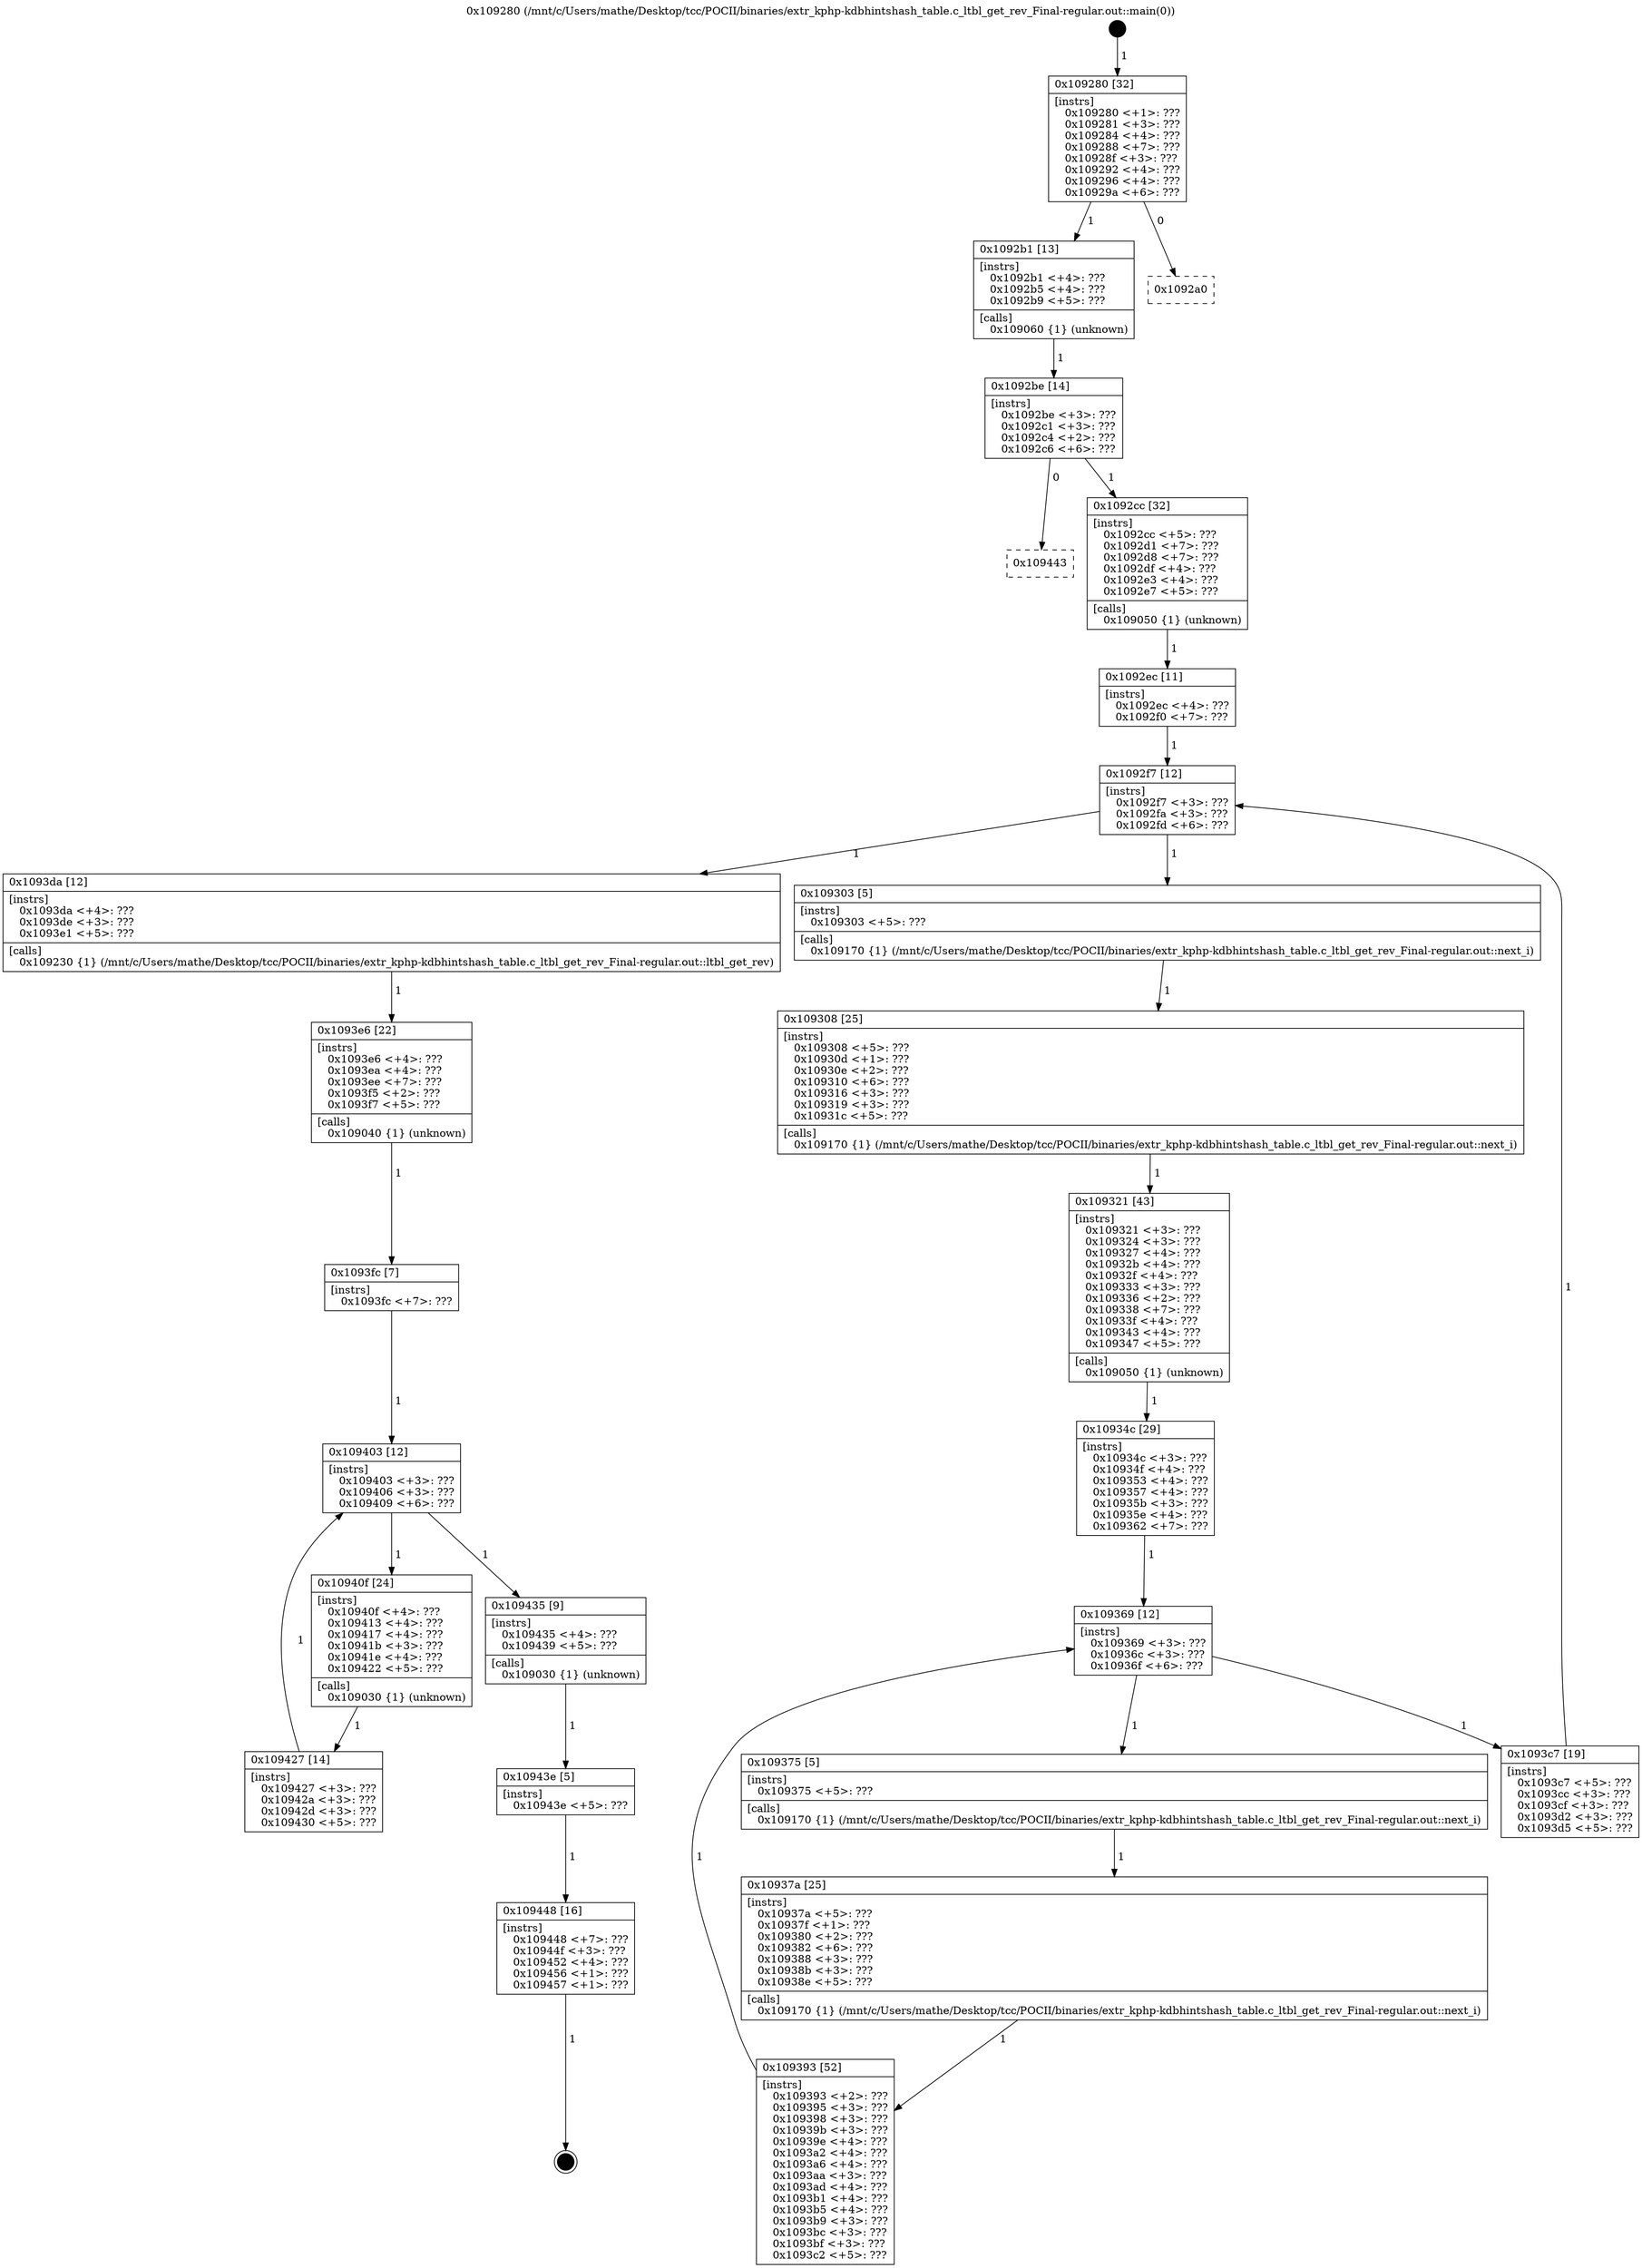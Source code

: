 digraph "0x109280" {
  label = "0x109280 (/mnt/c/Users/mathe/Desktop/tcc/POCII/binaries/extr_kphp-kdbhintshash_table.c_ltbl_get_rev_Final-regular.out::main(0))"
  labelloc = "t"
  node[shape=record]

  Entry [label="",width=0.3,height=0.3,shape=circle,fillcolor=black,style=filled]
  "0x109280" [label="{
     0x109280 [32]\l
     | [instrs]\l
     &nbsp;&nbsp;0x109280 \<+1\>: ???\l
     &nbsp;&nbsp;0x109281 \<+3\>: ???\l
     &nbsp;&nbsp;0x109284 \<+4\>: ???\l
     &nbsp;&nbsp;0x109288 \<+7\>: ???\l
     &nbsp;&nbsp;0x10928f \<+3\>: ???\l
     &nbsp;&nbsp;0x109292 \<+4\>: ???\l
     &nbsp;&nbsp;0x109296 \<+4\>: ???\l
     &nbsp;&nbsp;0x10929a \<+6\>: ???\l
  }"]
  "0x1092b1" [label="{
     0x1092b1 [13]\l
     | [instrs]\l
     &nbsp;&nbsp;0x1092b1 \<+4\>: ???\l
     &nbsp;&nbsp;0x1092b5 \<+4\>: ???\l
     &nbsp;&nbsp;0x1092b9 \<+5\>: ???\l
     | [calls]\l
     &nbsp;&nbsp;0x109060 \{1\} (unknown)\l
  }"]
  "0x1092a0" [label="{
     0x1092a0\l
  }", style=dashed]
  "0x1092be" [label="{
     0x1092be [14]\l
     | [instrs]\l
     &nbsp;&nbsp;0x1092be \<+3\>: ???\l
     &nbsp;&nbsp;0x1092c1 \<+3\>: ???\l
     &nbsp;&nbsp;0x1092c4 \<+2\>: ???\l
     &nbsp;&nbsp;0x1092c6 \<+6\>: ???\l
  }"]
  "0x109443" [label="{
     0x109443\l
  }", style=dashed]
  "0x1092cc" [label="{
     0x1092cc [32]\l
     | [instrs]\l
     &nbsp;&nbsp;0x1092cc \<+5\>: ???\l
     &nbsp;&nbsp;0x1092d1 \<+7\>: ???\l
     &nbsp;&nbsp;0x1092d8 \<+7\>: ???\l
     &nbsp;&nbsp;0x1092df \<+4\>: ???\l
     &nbsp;&nbsp;0x1092e3 \<+4\>: ???\l
     &nbsp;&nbsp;0x1092e7 \<+5\>: ???\l
     | [calls]\l
     &nbsp;&nbsp;0x109050 \{1\} (unknown)\l
  }"]
  Exit [label="",width=0.3,height=0.3,shape=circle,fillcolor=black,style=filled,peripheries=2]
  "0x1092f7" [label="{
     0x1092f7 [12]\l
     | [instrs]\l
     &nbsp;&nbsp;0x1092f7 \<+3\>: ???\l
     &nbsp;&nbsp;0x1092fa \<+3\>: ???\l
     &nbsp;&nbsp;0x1092fd \<+6\>: ???\l
  }"]
  "0x1093da" [label="{
     0x1093da [12]\l
     | [instrs]\l
     &nbsp;&nbsp;0x1093da \<+4\>: ???\l
     &nbsp;&nbsp;0x1093de \<+3\>: ???\l
     &nbsp;&nbsp;0x1093e1 \<+5\>: ???\l
     | [calls]\l
     &nbsp;&nbsp;0x109230 \{1\} (/mnt/c/Users/mathe/Desktop/tcc/POCII/binaries/extr_kphp-kdbhintshash_table.c_ltbl_get_rev_Final-regular.out::ltbl_get_rev)\l
  }"]
  "0x109303" [label="{
     0x109303 [5]\l
     | [instrs]\l
     &nbsp;&nbsp;0x109303 \<+5\>: ???\l
     | [calls]\l
     &nbsp;&nbsp;0x109170 \{1\} (/mnt/c/Users/mathe/Desktop/tcc/POCII/binaries/extr_kphp-kdbhintshash_table.c_ltbl_get_rev_Final-regular.out::next_i)\l
  }"]
  "0x109308" [label="{
     0x109308 [25]\l
     | [instrs]\l
     &nbsp;&nbsp;0x109308 \<+5\>: ???\l
     &nbsp;&nbsp;0x10930d \<+1\>: ???\l
     &nbsp;&nbsp;0x10930e \<+2\>: ???\l
     &nbsp;&nbsp;0x109310 \<+6\>: ???\l
     &nbsp;&nbsp;0x109316 \<+3\>: ???\l
     &nbsp;&nbsp;0x109319 \<+3\>: ???\l
     &nbsp;&nbsp;0x10931c \<+5\>: ???\l
     | [calls]\l
     &nbsp;&nbsp;0x109170 \{1\} (/mnt/c/Users/mathe/Desktop/tcc/POCII/binaries/extr_kphp-kdbhintshash_table.c_ltbl_get_rev_Final-regular.out::next_i)\l
  }"]
  "0x109321" [label="{
     0x109321 [43]\l
     | [instrs]\l
     &nbsp;&nbsp;0x109321 \<+3\>: ???\l
     &nbsp;&nbsp;0x109324 \<+3\>: ???\l
     &nbsp;&nbsp;0x109327 \<+4\>: ???\l
     &nbsp;&nbsp;0x10932b \<+4\>: ???\l
     &nbsp;&nbsp;0x10932f \<+4\>: ???\l
     &nbsp;&nbsp;0x109333 \<+3\>: ???\l
     &nbsp;&nbsp;0x109336 \<+2\>: ???\l
     &nbsp;&nbsp;0x109338 \<+7\>: ???\l
     &nbsp;&nbsp;0x10933f \<+4\>: ???\l
     &nbsp;&nbsp;0x109343 \<+4\>: ???\l
     &nbsp;&nbsp;0x109347 \<+5\>: ???\l
     | [calls]\l
     &nbsp;&nbsp;0x109050 \{1\} (unknown)\l
  }"]
  "0x109369" [label="{
     0x109369 [12]\l
     | [instrs]\l
     &nbsp;&nbsp;0x109369 \<+3\>: ???\l
     &nbsp;&nbsp;0x10936c \<+3\>: ???\l
     &nbsp;&nbsp;0x10936f \<+6\>: ???\l
  }"]
  "0x1093c7" [label="{
     0x1093c7 [19]\l
     | [instrs]\l
     &nbsp;&nbsp;0x1093c7 \<+5\>: ???\l
     &nbsp;&nbsp;0x1093cc \<+3\>: ???\l
     &nbsp;&nbsp;0x1093cf \<+3\>: ???\l
     &nbsp;&nbsp;0x1093d2 \<+3\>: ???\l
     &nbsp;&nbsp;0x1093d5 \<+5\>: ???\l
  }"]
  "0x109375" [label="{
     0x109375 [5]\l
     | [instrs]\l
     &nbsp;&nbsp;0x109375 \<+5\>: ???\l
     | [calls]\l
     &nbsp;&nbsp;0x109170 \{1\} (/mnt/c/Users/mathe/Desktop/tcc/POCII/binaries/extr_kphp-kdbhintshash_table.c_ltbl_get_rev_Final-regular.out::next_i)\l
  }"]
  "0x10937a" [label="{
     0x10937a [25]\l
     | [instrs]\l
     &nbsp;&nbsp;0x10937a \<+5\>: ???\l
     &nbsp;&nbsp;0x10937f \<+1\>: ???\l
     &nbsp;&nbsp;0x109380 \<+2\>: ???\l
     &nbsp;&nbsp;0x109382 \<+6\>: ???\l
     &nbsp;&nbsp;0x109388 \<+3\>: ???\l
     &nbsp;&nbsp;0x10938b \<+3\>: ???\l
     &nbsp;&nbsp;0x10938e \<+5\>: ???\l
     | [calls]\l
     &nbsp;&nbsp;0x109170 \{1\} (/mnt/c/Users/mathe/Desktop/tcc/POCII/binaries/extr_kphp-kdbhintshash_table.c_ltbl_get_rev_Final-regular.out::next_i)\l
  }"]
  "0x109393" [label="{
     0x109393 [52]\l
     | [instrs]\l
     &nbsp;&nbsp;0x109393 \<+2\>: ???\l
     &nbsp;&nbsp;0x109395 \<+3\>: ???\l
     &nbsp;&nbsp;0x109398 \<+3\>: ???\l
     &nbsp;&nbsp;0x10939b \<+3\>: ???\l
     &nbsp;&nbsp;0x10939e \<+4\>: ???\l
     &nbsp;&nbsp;0x1093a2 \<+4\>: ???\l
     &nbsp;&nbsp;0x1093a6 \<+4\>: ???\l
     &nbsp;&nbsp;0x1093aa \<+3\>: ???\l
     &nbsp;&nbsp;0x1093ad \<+4\>: ???\l
     &nbsp;&nbsp;0x1093b1 \<+4\>: ???\l
     &nbsp;&nbsp;0x1093b5 \<+4\>: ???\l
     &nbsp;&nbsp;0x1093b9 \<+3\>: ???\l
     &nbsp;&nbsp;0x1093bc \<+3\>: ???\l
     &nbsp;&nbsp;0x1093bf \<+3\>: ???\l
     &nbsp;&nbsp;0x1093c2 \<+5\>: ???\l
  }"]
  "0x10934c" [label="{
     0x10934c [29]\l
     | [instrs]\l
     &nbsp;&nbsp;0x10934c \<+3\>: ???\l
     &nbsp;&nbsp;0x10934f \<+4\>: ???\l
     &nbsp;&nbsp;0x109353 \<+4\>: ???\l
     &nbsp;&nbsp;0x109357 \<+4\>: ???\l
     &nbsp;&nbsp;0x10935b \<+3\>: ???\l
     &nbsp;&nbsp;0x10935e \<+4\>: ???\l
     &nbsp;&nbsp;0x109362 \<+7\>: ???\l
  }"]
  "0x109448" [label="{
     0x109448 [16]\l
     | [instrs]\l
     &nbsp;&nbsp;0x109448 \<+7\>: ???\l
     &nbsp;&nbsp;0x10944f \<+3\>: ???\l
     &nbsp;&nbsp;0x109452 \<+4\>: ???\l
     &nbsp;&nbsp;0x109456 \<+1\>: ???\l
     &nbsp;&nbsp;0x109457 \<+1\>: ???\l
  }"]
  "0x1092ec" [label="{
     0x1092ec [11]\l
     | [instrs]\l
     &nbsp;&nbsp;0x1092ec \<+4\>: ???\l
     &nbsp;&nbsp;0x1092f0 \<+7\>: ???\l
  }"]
  "0x1093e6" [label="{
     0x1093e6 [22]\l
     | [instrs]\l
     &nbsp;&nbsp;0x1093e6 \<+4\>: ???\l
     &nbsp;&nbsp;0x1093ea \<+4\>: ???\l
     &nbsp;&nbsp;0x1093ee \<+7\>: ???\l
     &nbsp;&nbsp;0x1093f5 \<+2\>: ???\l
     &nbsp;&nbsp;0x1093f7 \<+5\>: ???\l
     | [calls]\l
     &nbsp;&nbsp;0x109040 \{1\} (unknown)\l
  }"]
  "0x109403" [label="{
     0x109403 [12]\l
     | [instrs]\l
     &nbsp;&nbsp;0x109403 \<+3\>: ???\l
     &nbsp;&nbsp;0x109406 \<+3\>: ???\l
     &nbsp;&nbsp;0x109409 \<+6\>: ???\l
  }"]
  "0x109435" [label="{
     0x109435 [9]\l
     | [instrs]\l
     &nbsp;&nbsp;0x109435 \<+4\>: ???\l
     &nbsp;&nbsp;0x109439 \<+5\>: ???\l
     | [calls]\l
     &nbsp;&nbsp;0x109030 \{1\} (unknown)\l
  }"]
  "0x10940f" [label="{
     0x10940f [24]\l
     | [instrs]\l
     &nbsp;&nbsp;0x10940f \<+4\>: ???\l
     &nbsp;&nbsp;0x109413 \<+4\>: ???\l
     &nbsp;&nbsp;0x109417 \<+4\>: ???\l
     &nbsp;&nbsp;0x10941b \<+3\>: ???\l
     &nbsp;&nbsp;0x10941e \<+4\>: ???\l
     &nbsp;&nbsp;0x109422 \<+5\>: ???\l
     | [calls]\l
     &nbsp;&nbsp;0x109030 \{1\} (unknown)\l
  }"]
  "0x109427" [label="{
     0x109427 [14]\l
     | [instrs]\l
     &nbsp;&nbsp;0x109427 \<+3\>: ???\l
     &nbsp;&nbsp;0x10942a \<+3\>: ???\l
     &nbsp;&nbsp;0x10942d \<+3\>: ???\l
     &nbsp;&nbsp;0x109430 \<+5\>: ???\l
  }"]
  "0x1093fc" [label="{
     0x1093fc [7]\l
     | [instrs]\l
     &nbsp;&nbsp;0x1093fc \<+7\>: ???\l
  }"]
  "0x10943e" [label="{
     0x10943e [5]\l
     | [instrs]\l
     &nbsp;&nbsp;0x10943e \<+5\>: ???\l
  }"]
  Entry -> "0x109280" [label=" 1"]
  "0x109280" -> "0x1092b1" [label=" 1"]
  "0x109280" -> "0x1092a0" [label=" 0"]
  "0x1092b1" -> "0x1092be" [label=" 1"]
  "0x1092be" -> "0x109443" [label=" 0"]
  "0x1092be" -> "0x1092cc" [label=" 1"]
  "0x109448" -> Exit [label=" 1"]
  "0x1092cc" -> "0x1092ec" [label=" 1"]
  "0x1092f7" -> "0x1093da" [label=" 1"]
  "0x1092f7" -> "0x109303" [label=" 1"]
  "0x109303" -> "0x109308" [label=" 1"]
  "0x109308" -> "0x109321" [label=" 1"]
  "0x109321" -> "0x10934c" [label=" 1"]
  "0x109369" -> "0x1093c7" [label=" 1"]
  "0x109369" -> "0x109375" [label=" 1"]
  "0x109375" -> "0x10937a" [label=" 1"]
  "0x10937a" -> "0x109393" [label=" 1"]
  "0x10934c" -> "0x109369" [label=" 1"]
  "0x109393" -> "0x109369" [label=" 1"]
  "0x10943e" -> "0x109448" [label=" 1"]
  "0x1092ec" -> "0x1092f7" [label=" 1"]
  "0x1093c7" -> "0x1092f7" [label=" 1"]
  "0x1093da" -> "0x1093e6" [label=" 1"]
  "0x1093e6" -> "0x1093fc" [label=" 1"]
  "0x109403" -> "0x109435" [label=" 1"]
  "0x109403" -> "0x10940f" [label=" 1"]
  "0x10940f" -> "0x109427" [label=" 1"]
  "0x1093fc" -> "0x109403" [label=" 1"]
  "0x109427" -> "0x109403" [label=" 1"]
  "0x109435" -> "0x10943e" [label=" 1"]
}
